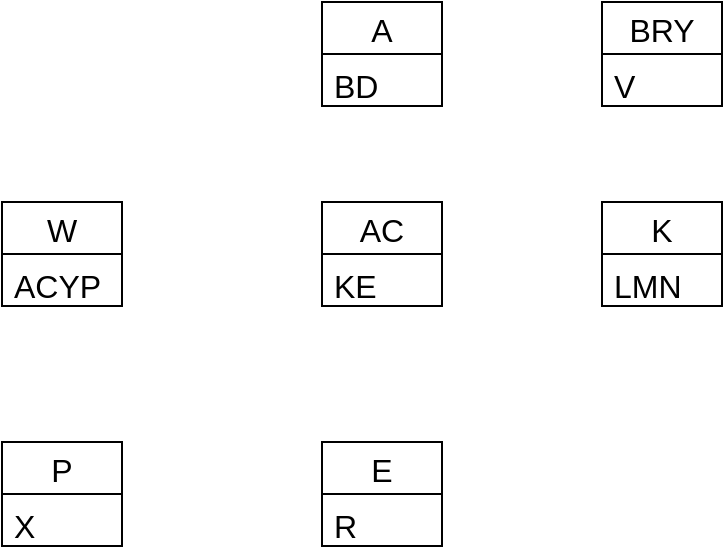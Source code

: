 <mxfile version="13.9.6" type="github">
  <diagram id="FkJUinYZgS2651oJC1a8" name="Page-1">
    <mxGraphModel dx="782" dy="380" grid="1" gridSize="10" guides="1" tooltips="1" connect="1" arrows="1" fold="1" page="1" pageScale="1" pageWidth="1169" pageHeight="1654" math="0" shadow="0">
      <root>
        <mxCell id="0" />
        <mxCell id="1" parent="0" />
        <mxCell id="_BDz57AzzZlVgXk3Xv89-2" value="BRY" style="swimlane;fontStyle=0;childLayout=stackLayout;horizontal=1;startSize=26;fillColor=none;horizontalStack=0;resizeParent=1;resizeParentMax=0;resizeLast=0;collapsible=1;marginBottom=0;fontSize=16;" vertex="1" parent="1">
          <mxGeometry x="480" y="160" width="60" height="52" as="geometry" />
        </mxCell>
        <mxCell id="_BDz57AzzZlVgXk3Xv89-3" value="V" style="text;strokeColor=none;fillColor=none;align=left;verticalAlign=top;spacingLeft=4;spacingRight=4;overflow=hidden;rotatable=0;points=[[0,0.5],[1,0.5]];portConstraint=eastwest;fontSize=16;" vertex="1" parent="_BDz57AzzZlVgXk3Xv89-2">
          <mxGeometry y="26" width="60" height="26" as="geometry" />
        </mxCell>
        <mxCell id="_BDz57AzzZlVgXk3Xv89-11" value="A" style="swimlane;fontStyle=0;childLayout=stackLayout;horizontal=1;startSize=26;fillColor=none;horizontalStack=0;resizeParent=1;resizeParentMax=0;resizeLast=0;collapsible=1;marginBottom=0;fontSize=16;" vertex="1" parent="1">
          <mxGeometry x="340" y="160" width="60" height="52" as="geometry" />
        </mxCell>
        <mxCell id="_BDz57AzzZlVgXk3Xv89-12" value="BD" style="text;strokeColor=none;fillColor=none;align=left;verticalAlign=top;spacingLeft=4;spacingRight=4;overflow=hidden;rotatable=0;points=[[0,0.5],[1,0.5]];portConstraint=eastwest;fontSize=16;" vertex="1" parent="_BDz57AzzZlVgXk3Xv89-11">
          <mxGeometry y="26" width="60" height="26" as="geometry" />
        </mxCell>
        <mxCell id="_BDz57AzzZlVgXk3Xv89-13" value="AC" style="swimlane;fontStyle=0;childLayout=stackLayout;horizontal=1;startSize=26;fillColor=none;horizontalStack=0;resizeParent=1;resizeParentMax=0;resizeLast=0;collapsible=1;marginBottom=0;fontSize=16;" vertex="1" parent="1">
          <mxGeometry x="340" y="260" width="60" height="52" as="geometry" />
        </mxCell>
        <mxCell id="_BDz57AzzZlVgXk3Xv89-14" value="KE" style="text;strokeColor=none;fillColor=none;align=left;verticalAlign=top;spacingLeft=4;spacingRight=4;overflow=hidden;rotatable=0;points=[[0,0.5],[1,0.5]];portConstraint=eastwest;fontSize=16;" vertex="1" parent="_BDz57AzzZlVgXk3Xv89-13">
          <mxGeometry y="26" width="60" height="26" as="geometry" />
        </mxCell>
        <mxCell id="_BDz57AzzZlVgXk3Xv89-15" value="K" style="swimlane;fontStyle=0;childLayout=stackLayout;horizontal=1;startSize=26;fillColor=none;horizontalStack=0;resizeParent=1;resizeParentMax=0;resizeLast=0;collapsible=1;marginBottom=0;fontSize=16;" vertex="1" parent="1">
          <mxGeometry x="480" y="260" width="60" height="52" as="geometry" />
        </mxCell>
        <mxCell id="_BDz57AzzZlVgXk3Xv89-16" value="LMN" style="text;strokeColor=none;fillColor=none;align=left;verticalAlign=top;spacingLeft=4;spacingRight=4;overflow=hidden;rotatable=0;points=[[0,0.5],[1,0.5]];portConstraint=eastwest;fontSize=16;" vertex="1" parent="_BDz57AzzZlVgXk3Xv89-15">
          <mxGeometry y="26" width="60" height="26" as="geometry" />
        </mxCell>
        <mxCell id="_BDz57AzzZlVgXk3Xv89-17" value="E" style="swimlane;fontStyle=0;childLayout=stackLayout;horizontal=1;startSize=26;fillColor=none;horizontalStack=0;resizeParent=1;resizeParentMax=0;resizeLast=0;collapsible=1;marginBottom=0;fontSize=16;" vertex="1" parent="1">
          <mxGeometry x="340" y="380" width="60" height="52" as="geometry" />
        </mxCell>
        <mxCell id="_BDz57AzzZlVgXk3Xv89-18" value="R" style="text;strokeColor=none;fillColor=none;align=left;verticalAlign=top;spacingLeft=4;spacingRight=4;overflow=hidden;rotatable=0;points=[[0,0.5],[1,0.5]];portConstraint=eastwest;fontSize=16;" vertex="1" parent="_BDz57AzzZlVgXk3Xv89-17">
          <mxGeometry y="26" width="60" height="26" as="geometry" />
        </mxCell>
        <mxCell id="_BDz57AzzZlVgXk3Xv89-19" value="W" style="swimlane;fontStyle=0;childLayout=stackLayout;horizontal=1;startSize=26;fillColor=none;horizontalStack=0;resizeParent=1;resizeParentMax=0;resizeLast=0;collapsible=1;marginBottom=0;fontSize=16;" vertex="1" parent="1">
          <mxGeometry x="180" y="260" width="60" height="52" as="geometry" />
        </mxCell>
        <mxCell id="_BDz57AzzZlVgXk3Xv89-20" value="ACYP" style="text;strokeColor=none;fillColor=none;align=left;verticalAlign=top;spacingLeft=4;spacingRight=4;overflow=hidden;rotatable=0;points=[[0,0.5],[1,0.5]];portConstraint=eastwest;fontSize=16;" vertex="1" parent="_BDz57AzzZlVgXk3Xv89-19">
          <mxGeometry y="26" width="60" height="26" as="geometry" />
        </mxCell>
        <mxCell id="_BDz57AzzZlVgXk3Xv89-21" value="P" style="swimlane;fontStyle=0;childLayout=stackLayout;horizontal=1;startSize=26;fillColor=none;horizontalStack=0;resizeParent=1;resizeParentMax=0;resizeLast=0;collapsible=1;marginBottom=0;fontSize=16;" vertex="1" parent="1">
          <mxGeometry x="180" y="380" width="60" height="52" as="geometry" />
        </mxCell>
        <mxCell id="_BDz57AzzZlVgXk3Xv89-22" value="X" style="text;strokeColor=none;fillColor=none;align=left;verticalAlign=top;spacingLeft=4;spacingRight=4;overflow=hidden;rotatable=0;points=[[0,0.5],[1,0.5]];portConstraint=eastwest;fontSize=16;" vertex="1" parent="_BDz57AzzZlVgXk3Xv89-21">
          <mxGeometry y="26" width="60" height="26" as="geometry" />
        </mxCell>
      </root>
    </mxGraphModel>
  </diagram>
</mxfile>
